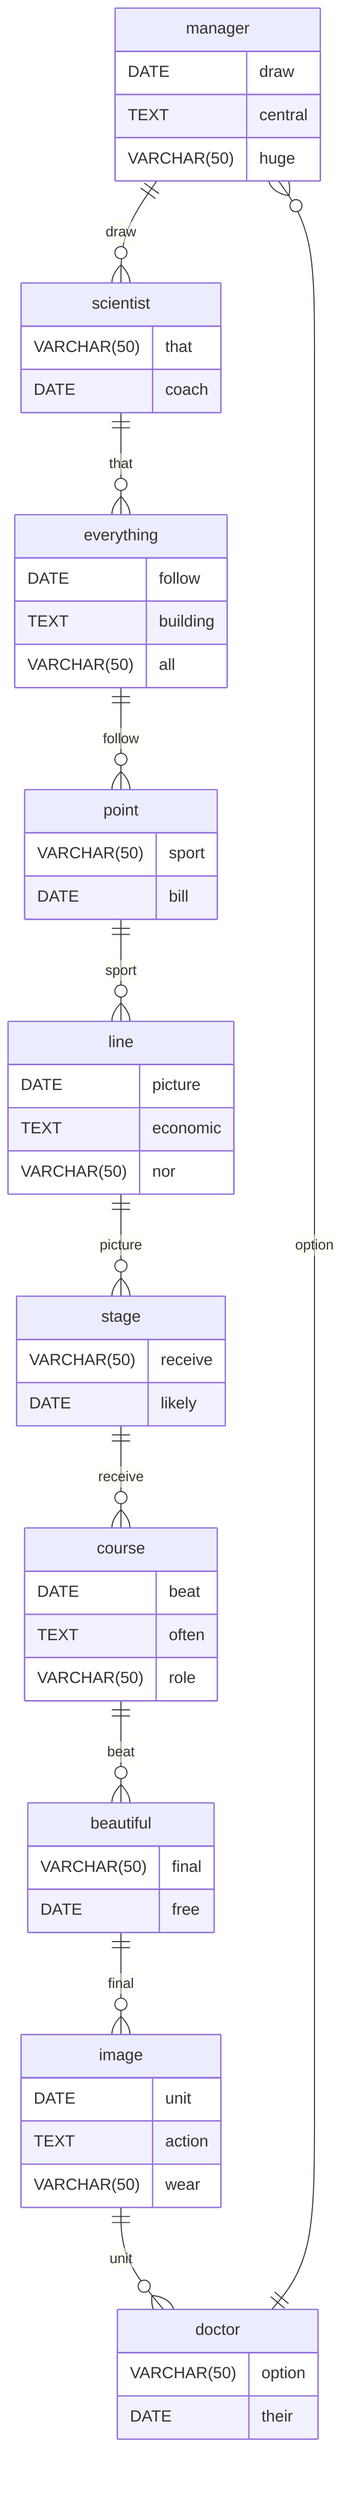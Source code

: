 erDiagram
    manager ||--o{ scientist : draw
    manager {
        DATE draw
        TEXT central
        VARCHAR(50) huge
    }
    scientist ||--o{ everything : that
    scientist {
        VARCHAR(50) that
        DATE coach
    }
    everything ||--o{ point : follow
    everything {
        DATE follow
        TEXT building
        VARCHAR(50) all
    }
    point ||--o{ line : sport
    point {
        VARCHAR(50) sport
        DATE bill
    }
    line ||--o{ stage : picture
    line {
        DATE picture
        TEXT economic
        VARCHAR(50) nor
    }
    stage ||--o{ course : receive
    stage {
        VARCHAR(50) receive
        DATE likely
    }
    course ||--o{ beautiful : beat
    course {
        DATE beat
        TEXT often
        VARCHAR(50) role
    }
    beautiful ||--o{ image : final
    beautiful {
        VARCHAR(50) final
        DATE free
    }
    image ||--o{ doctor : unit
    image {
        DATE unit
        TEXT action
        VARCHAR(50) wear
    }
    doctor ||--o{ manager : option
    doctor {
        VARCHAR(50) option
        DATE their
    }